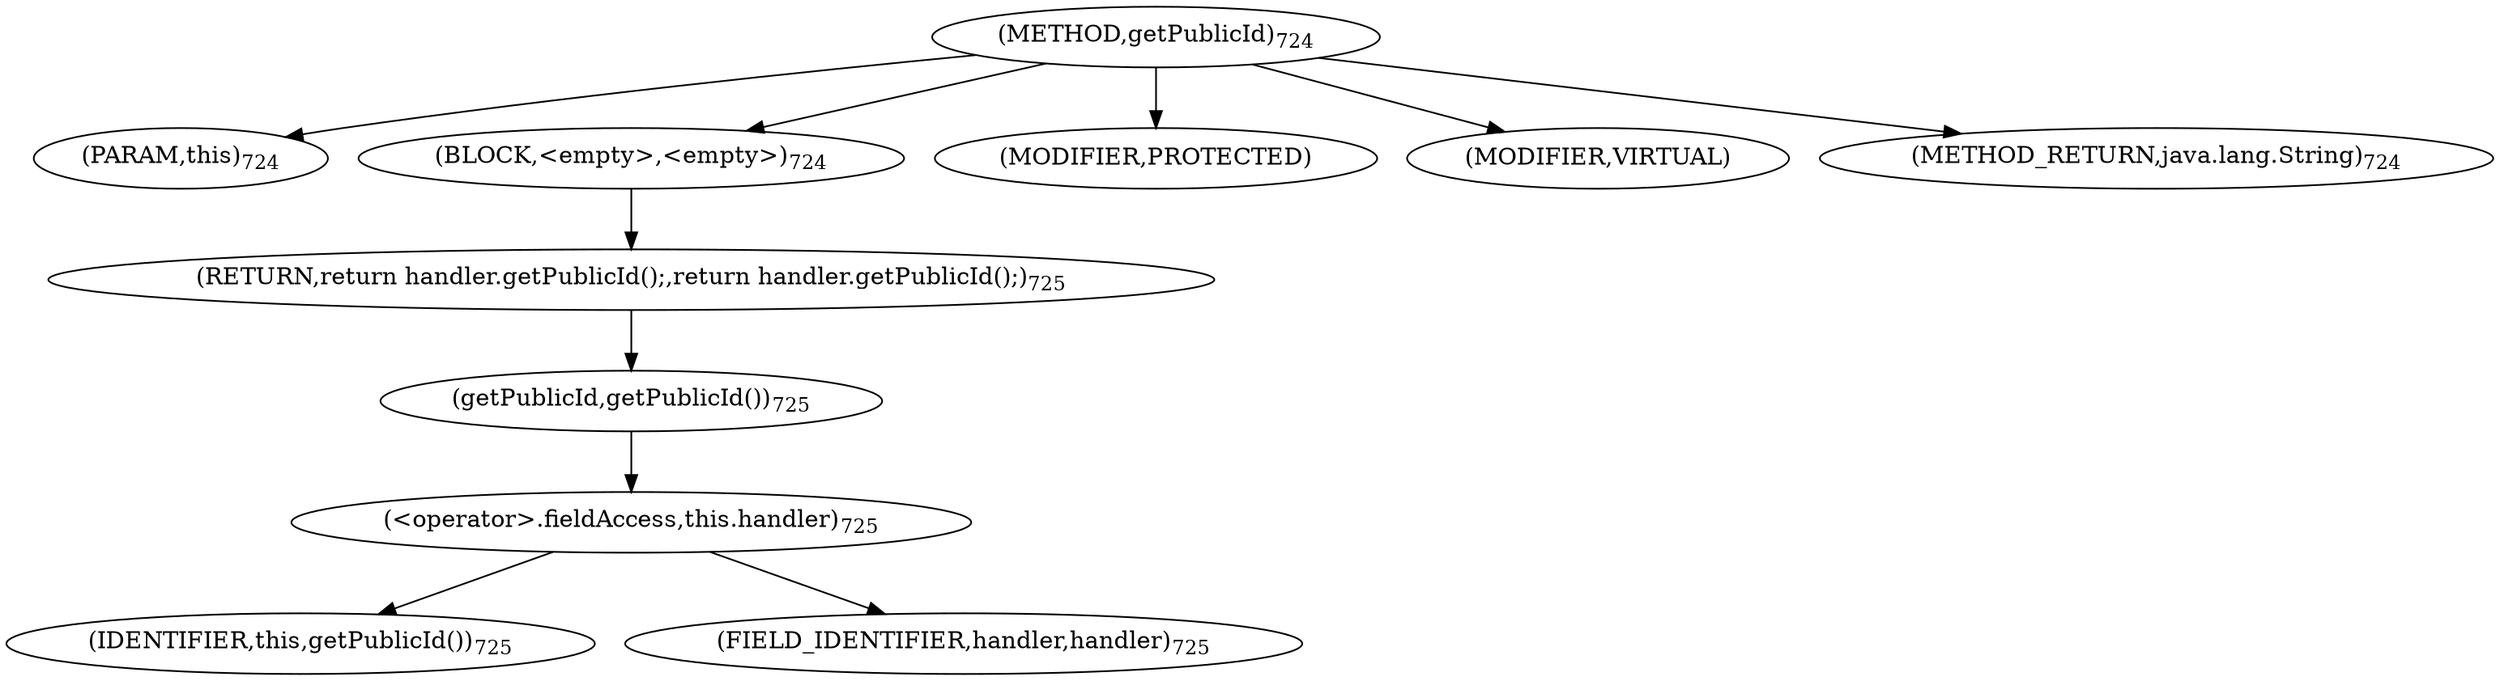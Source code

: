 digraph "getPublicId" {  
"1528" [label = <(METHOD,getPublicId)<SUB>724</SUB>> ]
"1529" [label = <(PARAM,this)<SUB>724</SUB>> ]
"1530" [label = <(BLOCK,&lt;empty&gt;,&lt;empty&gt;)<SUB>724</SUB>> ]
"1531" [label = <(RETURN,return handler.getPublicId();,return handler.getPublicId();)<SUB>725</SUB>> ]
"1532" [label = <(getPublicId,getPublicId())<SUB>725</SUB>> ]
"1533" [label = <(&lt;operator&gt;.fieldAccess,this.handler)<SUB>725</SUB>> ]
"1534" [label = <(IDENTIFIER,this,getPublicId())<SUB>725</SUB>> ]
"1535" [label = <(FIELD_IDENTIFIER,handler,handler)<SUB>725</SUB>> ]
"1536" [label = <(MODIFIER,PROTECTED)> ]
"1537" [label = <(MODIFIER,VIRTUAL)> ]
"1538" [label = <(METHOD_RETURN,java.lang.String)<SUB>724</SUB>> ]
  "1528" -> "1529" 
  "1528" -> "1530" 
  "1528" -> "1536" 
  "1528" -> "1537" 
  "1528" -> "1538" 
  "1530" -> "1531" 
  "1531" -> "1532" 
  "1532" -> "1533" 
  "1533" -> "1534" 
  "1533" -> "1535" 
}
